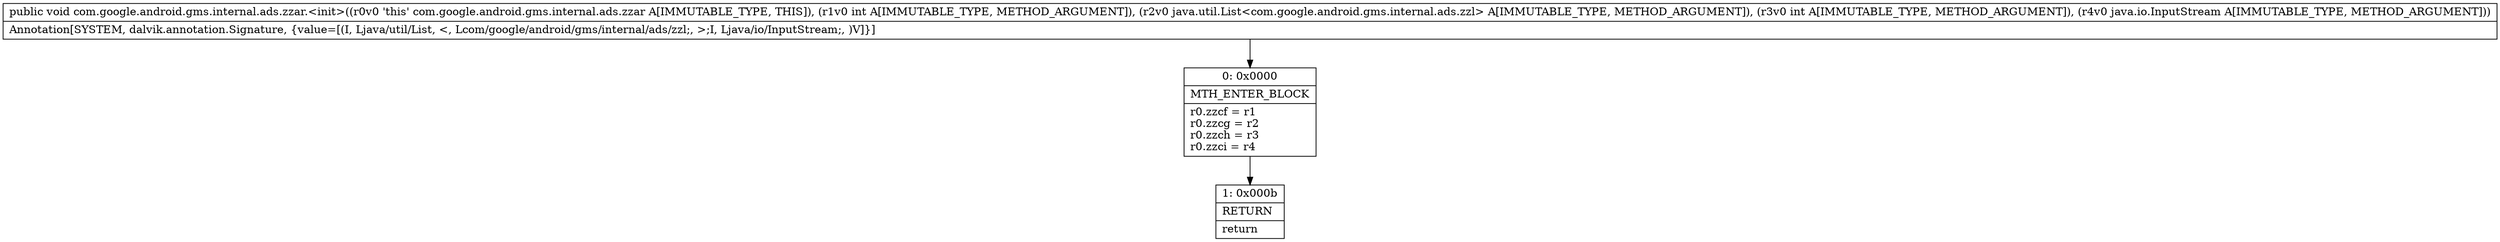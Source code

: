 digraph "CFG forcom.google.android.gms.internal.ads.zzar.\<init\>(ILjava\/util\/List;ILjava\/io\/InputStream;)V" {
Node_0 [shape=record,label="{0\:\ 0x0000|MTH_ENTER_BLOCK\l|r0.zzcf = r1\lr0.zzcg = r2\lr0.zzch = r3\lr0.zzci = r4\l}"];
Node_1 [shape=record,label="{1\:\ 0x000b|RETURN\l|return\l}"];
MethodNode[shape=record,label="{public void com.google.android.gms.internal.ads.zzar.\<init\>((r0v0 'this' com.google.android.gms.internal.ads.zzar A[IMMUTABLE_TYPE, THIS]), (r1v0 int A[IMMUTABLE_TYPE, METHOD_ARGUMENT]), (r2v0 java.util.List\<com.google.android.gms.internal.ads.zzl\> A[IMMUTABLE_TYPE, METHOD_ARGUMENT]), (r3v0 int A[IMMUTABLE_TYPE, METHOD_ARGUMENT]), (r4v0 java.io.InputStream A[IMMUTABLE_TYPE, METHOD_ARGUMENT]))  | Annotation[SYSTEM, dalvik.annotation.Signature, \{value=[(I, Ljava\/util\/List, \<, Lcom\/google\/android\/gms\/internal\/ads\/zzl;, \>;I, Ljava\/io\/InputStream;, )V]\}]\l}"];
MethodNode -> Node_0;
Node_0 -> Node_1;
}

